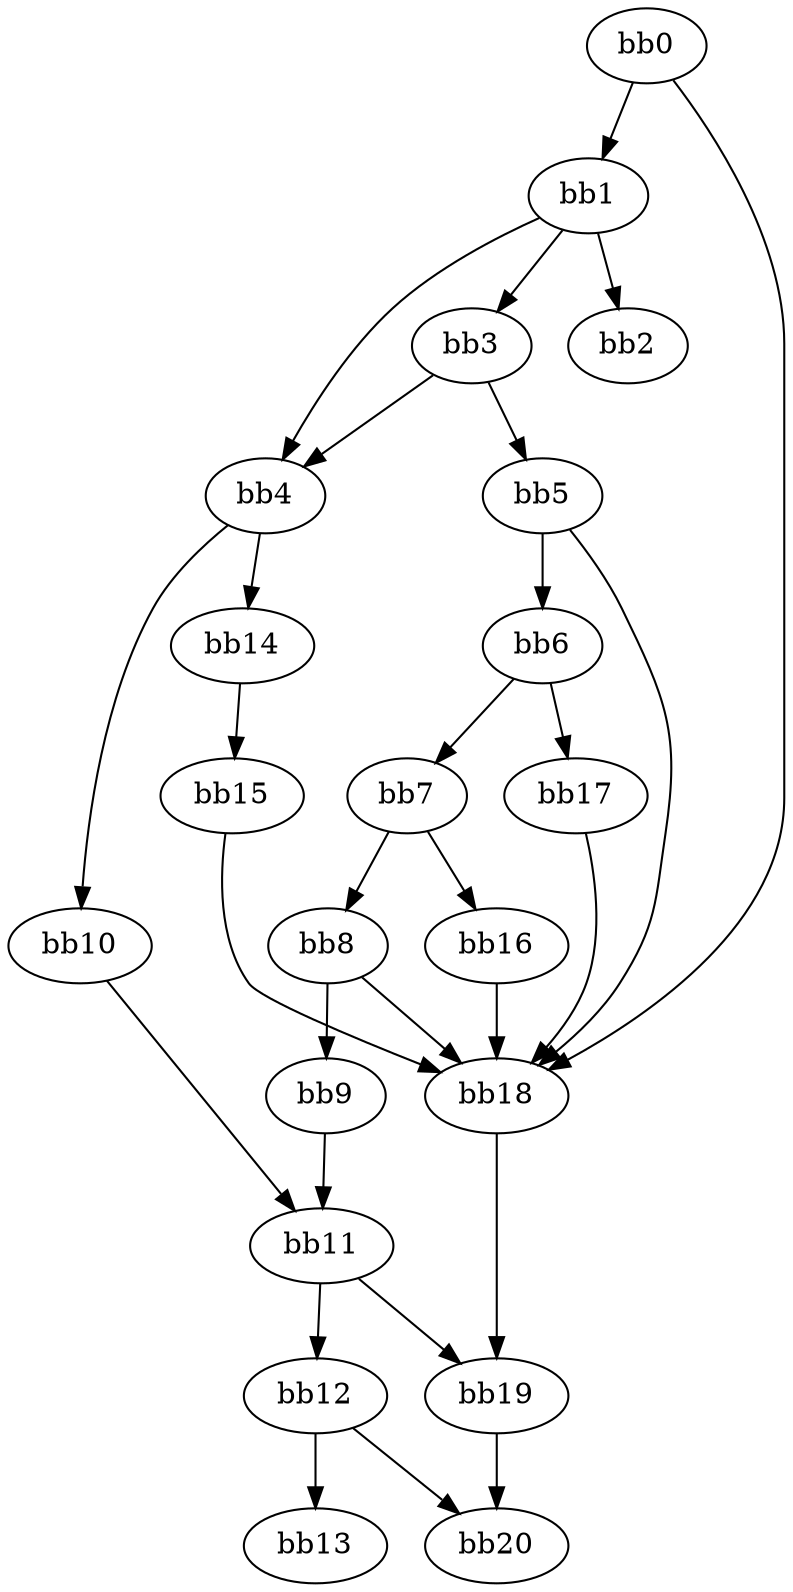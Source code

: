 digraph {
    0 [ label = "bb0\l" ]
    1 [ label = "bb1\l" ]
    2 [ label = "bb2\l" ]
    3 [ label = "bb3\l" ]
    4 [ label = "bb4\l" ]
    5 [ label = "bb5\l" ]
    6 [ label = "bb6\l" ]
    7 [ label = "bb7\l" ]
    8 [ label = "bb8\l" ]
    9 [ label = "bb9\l" ]
    10 [ label = "bb10\l" ]
    11 [ label = "bb11\l" ]
    12 [ label = "bb12\l" ]
    13 [ label = "bb13\l" ]
    14 [ label = "bb14\l" ]
    15 [ label = "bb15\l" ]
    16 [ label = "bb16\l" ]
    17 [ label = "bb17\l" ]
    18 [ label = "bb18\l" ]
    19 [ label = "bb19\l" ]
    20 [ label = "bb20\l" ]
    0 -> 1 [ ]
    0 -> 18 [ ]
    1 -> 2 [ ]
    1 -> 3 [ ]
    1 -> 4 [ ]
    3 -> 4 [ ]
    3 -> 5 [ ]
    4 -> 10 [ ]
    4 -> 14 [ ]
    5 -> 6 [ ]
    5 -> 18 [ ]
    6 -> 7 [ ]
    6 -> 17 [ ]
    7 -> 8 [ ]
    7 -> 16 [ ]
    8 -> 9 [ ]
    8 -> 18 [ ]
    9 -> 11 [ ]
    10 -> 11 [ ]
    11 -> 12 [ ]
    11 -> 19 [ ]
    12 -> 13 [ ]
    12 -> 20 [ ]
    14 -> 15 [ ]
    15 -> 18 [ ]
    16 -> 18 [ ]
    17 -> 18 [ ]
    18 -> 19 [ ]
    19 -> 20 [ ]
}

